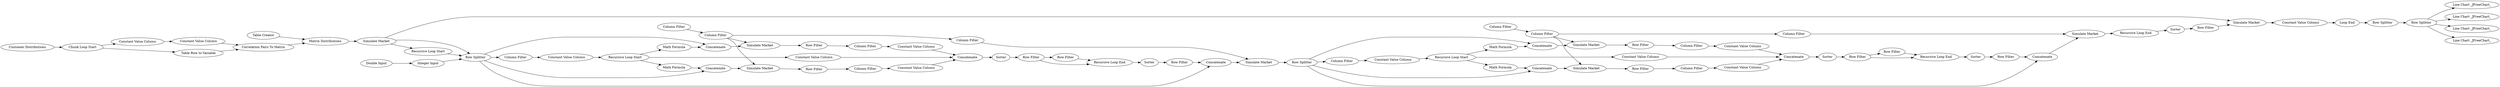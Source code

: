digraph {
	"-7741093683811468213_24" [label="Column Filter"]
	"8309532014127813650_64" [label="Double Input"]
	"4865936849409819046_83" [label="Row Splitter"]
	"4865936849409819046_87" [label="Line Chart _JFreeChart_"]
	"8309532014127813650_13" [label="Column Filter"]
	"4865936849409819046_85" [label="Line Chart _JFreeChart_"]
	"4865936849409819046_73" [label="Customer Distributions"]
	"-7741093683811468213_25" [label="Constant Value Column"]
	"-7741093683811468213_13" [label="Column Filter"]
	"-7741093683811468213_54" [label="Row Filter"]
	"8309532014127813650_57" [label=Concatenate]
	"8309532014127813650_22" [label="Column Filter"]
	"-7741093683811468213_46" [label="Constant Value Column"]
	"-7741093683811468213_61" [label="Column Filter"]
	"-7741093683811468213_62" [label="Column Filter"]
	"8309532014127813650_19" [label="Simulate Market"]
	"8309532014127813650_31" [label="Row Filter"]
	"4865936849409819046_78" [label="Simulate Market"]
	"-7741093683811468213_27" [label="Constant Value Column"]
	"-7741093683811468213_31" [label="Row Filter"]
	"4865936849409819046_86" [label="Line Chart _JFreeChart_"]
	"8309532014127813650_29" [label=Sorter]
	"4865936849409819046_68" [label=Sorter]
	"8309532014127813650_30" [label="Row Filter"]
	"4865936849409819046_17" [label="Table Creator"]
	"4865936849409819046_75" [label="Constant Value Column"]
	"4865936849409819046_12" [label="Simulate Market"]
	"4865936849409819046_82" [label="Row Splitter"]
	"8309532014127813650_51" [label="Row Filter"]
	"4865936849409819046_64" [label="Recursive Loop Start"]
	"-7741093683811468213_18" [label="Recursive Loop End"]
	"8309532014127813650_54" [label="Row Filter"]
	"8309532014127813650_15" [label="Math Formula"]
	"8309532014127813650_26" [label="Constant Value Column"]
	"8309532014127813650_27" [label="Constant Value Column"]
	"8309532014127813650_20" [label="Simulate Market"]
	"8309532014127813650_62" [label="Column Filter"]
	"-7741093683811468213_56" [label=Concatenate]
	"8309532014127813650_61" [label="Column Filter"]
	"-7741093683811468213_63" [label=Concatenate]
	"-7741093683811468213_26" [label="Constant Value Column"]
	"8309532014127813650_53" [label=Sorter]
	"8309532014127813650_63" [label="Integer Input"]
	"-7741093683811468213_55" [label="Row Splitter"]
	"8309532014127813650_55" [label="Row Splitter"]
	"4865936849409819046_65" [label="Recursive Loop End"]
	"8309532014127813650_60" [label="Column Filter"]
	"8309532014127813650_56" [label=Concatenate]
	"4865936849409819046_72" [label="Matrix Distributions"]
	"4865936849409819046_79" [label="Loop End"]
	"-7741093683811468213_53" [label=Sorter]
	"-7741093683811468213_16" [label="Math Formula"]
	"8309532014127813650_17" [label="Recursive Loop Start"]
	"8309532014127813650_58" [label=Concatenate]
	"-7741093683811468213_22" [label="Column Filter"]
	"8309532014127813650_65" [label=Concatenate]
	"8309532014127813650_46" [label="Constant Value Column"]
	"8309532014127813650_59" [label="Simulate Market"]
	"4865936849409819046_69" [label="Row Filter"]
	"8309532014127813650_52" [label="Row Filter"]
	"-7741093683811468213_20" [label="Simulate Market"]
	"8309532014127813650_24" [label="Column Filter"]
	"-7741093683811468213_52" [label="Row Filter"]
	"4865936849409819046_76" [label="Constant Value Column"]
	"-7741093683811468213_58" [label=Concatenate]
	"4865936849409819046_84" [label="Line Chart _JFreeChart_"]
	"8309532014127813650_16" [label="Math Formula"]
	"4865936849409819046_74" [label="Chunk Loop Start"]
	"4865936849409819046_89" [label="Table Row to Variable"]
	"8309532014127813650_25" [label="Constant Value Column"]
	"-7741093683811468213_15" [label="Math Formula"]
	"8309532014127813650_18" [label="Recursive Loop End"]
	"-7741093683811468213_57" [label=Concatenate]
	"-7741093683811468213_19" [label="Simulate Market"]
	"-7741093683811468213_29" [label=Sorter]
	"-7741093683811468213_51" [label="Row Filter"]
	"-7741093683811468213_30" [label="Row Filter"]
	"-7741093683811468213_17" [label="Recursive Loop Start"]
	"4865936849409819046_77" [label="Correlation Pairs To Matrix"]
	"-7741093683811468213_59" [label="Simulate Market"]
	"-7741093683811468213_60" [label="Column Filter"]
	"4865936849409819046_81" [label="Constant Value Column"]
	"8309532014127813650_55" -> "8309532014127813650_56"
	"-7741093683811468213_22" -> "-7741093683811468213_25"
	"8309532014127813650_13" -> "8309532014127813650_46"
	"4865936849409819046_79" -> "4865936849409819046_82"
	"8309532014127813650_31" -> "8309532014127813650_18"
	"8309532014127813650_61" -> "8309532014127813650_62"
	"-7741093683811468213_30" -> "-7741093683811468213_31"
	"8309532014127813650_17" -> "8309532014127813650_15"
	"8309532014127813650_26" -> "8309532014127813650_65"
	"8309532014127813650_55" -> "8309532014127813650_57"
	"-7741093683811468213_59" -> "4865936849409819046_65"
	"4865936849409819046_12" -> "4865936849409819046_64"
	"4865936849409819046_69" -> "4865936849409819046_78"
	"4865936849409819046_77" -> "4865936849409819046_72"
	"4865936849409819046_83" -> "4865936849409819046_87"
	"-7741093683811468213_63" -> "-7741093683811468213_29"
	"8309532014127813650_24" -> "8309532014127813650_26"
	"-7741093683811468213_46" -> "-7741093683811468213_17"
	"8309532014127813650_17" -> "8309532014127813650_27"
	"8309532014127813650_22" -> "8309532014127813650_25"
	"4865936849409819046_78" -> "4865936849409819046_81"
	"-7741093683811468213_19" -> "-7741093683811468213_51"
	"8309532014127813650_61" -> "8309532014127813650_19"
	"8309532014127813650_25" -> "8309532014127813650_65"
	"-7741093683811468213_20" -> "-7741093683811468213_52"
	"-7741093683811468213_26" -> "-7741093683811468213_63"
	"-7741093683811468213_16" -> "-7741093683811468213_57"
	"8309532014127813650_52" -> "8309532014127813650_24"
	"4865936849409819046_74" -> "4865936849409819046_75"
	"8309532014127813650_60" -> "8309532014127813650_61"
	"8309532014127813650_19" -> "8309532014127813650_51"
	"8309532014127813650_30" -> "8309532014127813650_31"
	"4865936849409819046_82" -> "4865936849409819046_83"
	"4865936849409819046_75" -> "4865936849409819046_76"
	"4865936849409819046_68" -> "4865936849409819046_69"
	"-7741093683811468213_53" -> "-7741093683811468213_54"
	"-7741093683811468213_13" -> "-7741093683811468213_46"
	"-7741093683811468213_52" -> "-7741093683811468213_24"
	"8309532014127813650_56" -> "8309532014127813650_19"
	"-7741093683811468213_60" -> "-7741093683811468213_61"
	"-7741093683811468213_24" -> "-7741093683811468213_26"
	"8309532014127813650_62" -> "8309532014127813650_59"
	"8309532014127813650_18" -> "8309532014127813650_53"
	"4865936849409819046_89" -> "4865936849409819046_77"
	"8309532014127813650_61" -> "8309532014127813650_20"
	"4865936849409819046_83" -> "4865936849409819046_85"
	"-7741093683811468213_54" -> "-7741093683811468213_58"
	"8309532014127813650_16" -> "8309532014127813650_57"
	"8309532014127813650_55" -> "8309532014127813650_58"
	"8309532014127813650_20" -> "8309532014127813650_52"
	"4865936849409819046_74" -> "4865936849409819046_89"
	"8309532014127813650_59" -> "-7741093683811468213_55"
	"-7741093683811468213_15" -> "-7741093683811468213_56"
	"-7741093683811468213_57" -> "-7741093683811468213_20"
	"8309532014127813650_29" -> "8309532014127813650_30"
	"-7741093683811468213_25" -> "-7741093683811468213_63"
	"4865936849409819046_12" -> "4865936849409819046_78"
	"4865936849409819046_81" -> "4865936849409819046_79"
	"8309532014127813650_54" -> "8309532014127813650_58"
	"-7741093683811468213_58" -> "-7741093683811468213_59"
	"4865936849409819046_76" -> "4865936849409819046_77"
	"-7741093683811468213_55" -> "-7741093683811468213_57"
	"-7741093683811468213_31" -> "-7741093683811468213_18"
	"8309532014127813650_58" -> "8309532014127813650_59"
	"4865936849409819046_65" -> "4865936849409819046_68"
	"-7741093683811468213_55" -> "-7741093683811468213_58"
	"-7741093683811468213_61" -> "-7741093683811468213_19"
	"8309532014127813650_65" -> "8309532014127813650_29"
	"-7741093683811468213_51" -> "-7741093683811468213_22"
	"8309532014127813650_17" -> "8309532014127813650_16"
	"-7741093683811468213_55" -> "-7741093683811468213_56"
	"-7741093683811468213_27" -> "-7741093683811468213_63"
	"-7741093683811468213_29" -> "-7741093683811468213_30"
	"-7741093683811468213_62" -> "-7741093683811468213_59"
	"8309532014127813650_27" -> "8309532014127813650_65"
	"8309532014127813650_46" -> "8309532014127813650_17"
	"-7741093683811468213_30" -> "-7741093683811468213_18"
	"4865936849409819046_73" -> "4865936849409819046_74"
	"-7741093683811468213_61" -> "-7741093683811468213_20"
	"4865936849409819046_83" -> "4865936849409819046_84"
	"-7741093683811468213_55" -> "-7741093683811468213_13"
	"8309532014127813650_64" -> "8309532014127813650_63"
	"8309532014127813650_55" -> "8309532014127813650_13"
	"-7741093683811468213_17" -> "-7741093683811468213_27"
	"-7741093683811468213_17" -> "-7741093683811468213_16"
	"8309532014127813650_15" -> "8309532014127813650_56"
	"8309532014127813650_57" -> "8309532014127813650_20"
	"4865936849409819046_17" -> "4865936849409819046_72"
	"-7741093683811468213_17" -> "-7741093683811468213_15"
	"4865936849409819046_12" -> "8309532014127813650_55"
	"-7741093683811468213_56" -> "-7741093683811468213_19"
	"8309532014127813650_30" -> "8309532014127813650_18"
	"4865936849409819046_83" -> "4865936849409819046_86"
	"8309532014127813650_63" -> "8309532014127813650_55"
	"4865936849409819046_64" -> "8309532014127813650_55"
	"-7741093683811468213_61" -> "-7741093683811468213_62"
	"4865936849409819046_72" -> "4865936849409819046_12"
	"-7741093683811468213_18" -> "-7741093683811468213_53"
	"8309532014127813650_51" -> "8309532014127813650_22"
	"8309532014127813650_53" -> "8309532014127813650_54"
	rankdir=LR
}
